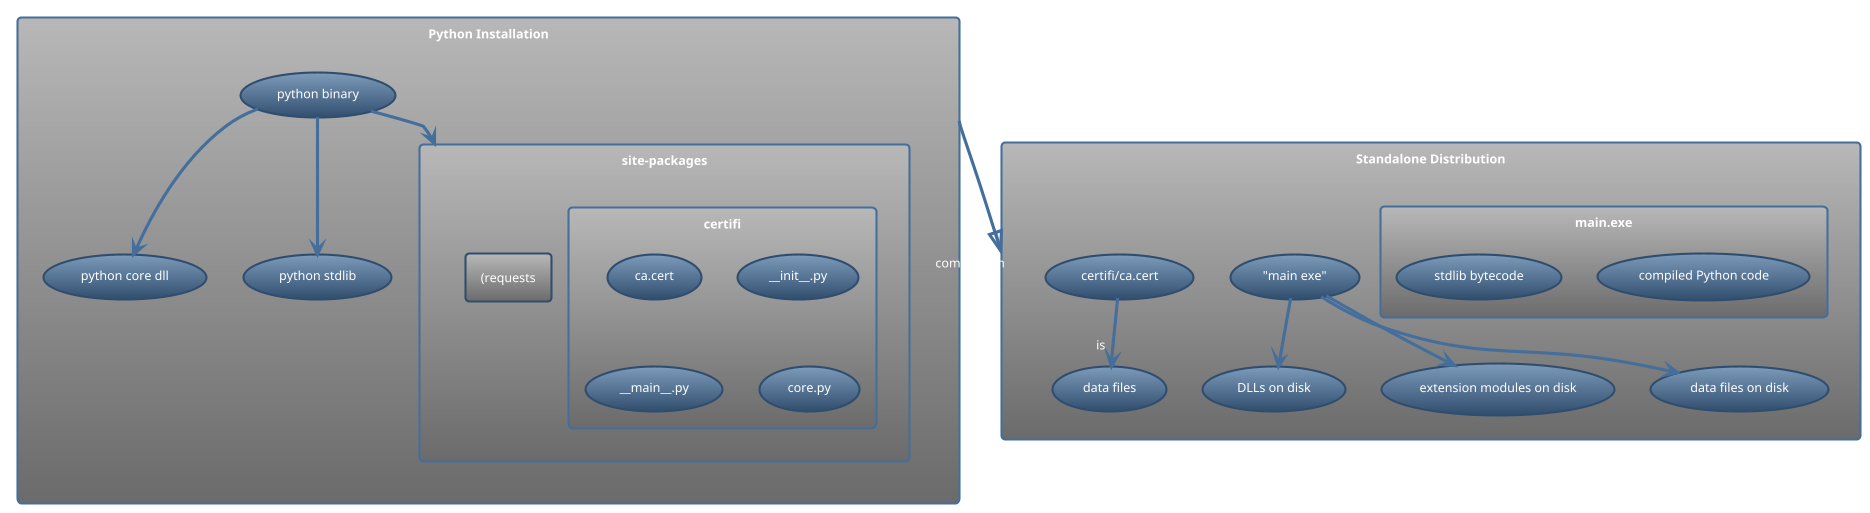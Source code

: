 @startuml
!theme spacelab

rectangle "Python Installation" as Python {
    rectangle "site-packages" as sp {

        Rectangle certifi {
            (ca.cert)
            (__init__.py)
            (__main__.py)
            (core.py)

        }
        Rectangle (requests {
            (__init__.py)

        }

    }

    (python binary) --> (python core dll)
    (python binary) --> (python stdlib)
    (python binary) --> sp
}

rectangle "Standalone Distribution" as Standalone {
    Rectangle "main.exe" as main {
        (compiled Python code)
        (stdlib bytecode)
    }

    ("main exe") --> (DLLs on disk)
    ("main exe") --> (extension modules on disk)
    ("main exe") --> (data files on disk)

    (certifi/ca.cert) --> "is" (data files)
}

Python -d-^ "compilation" Standalone


@enduml